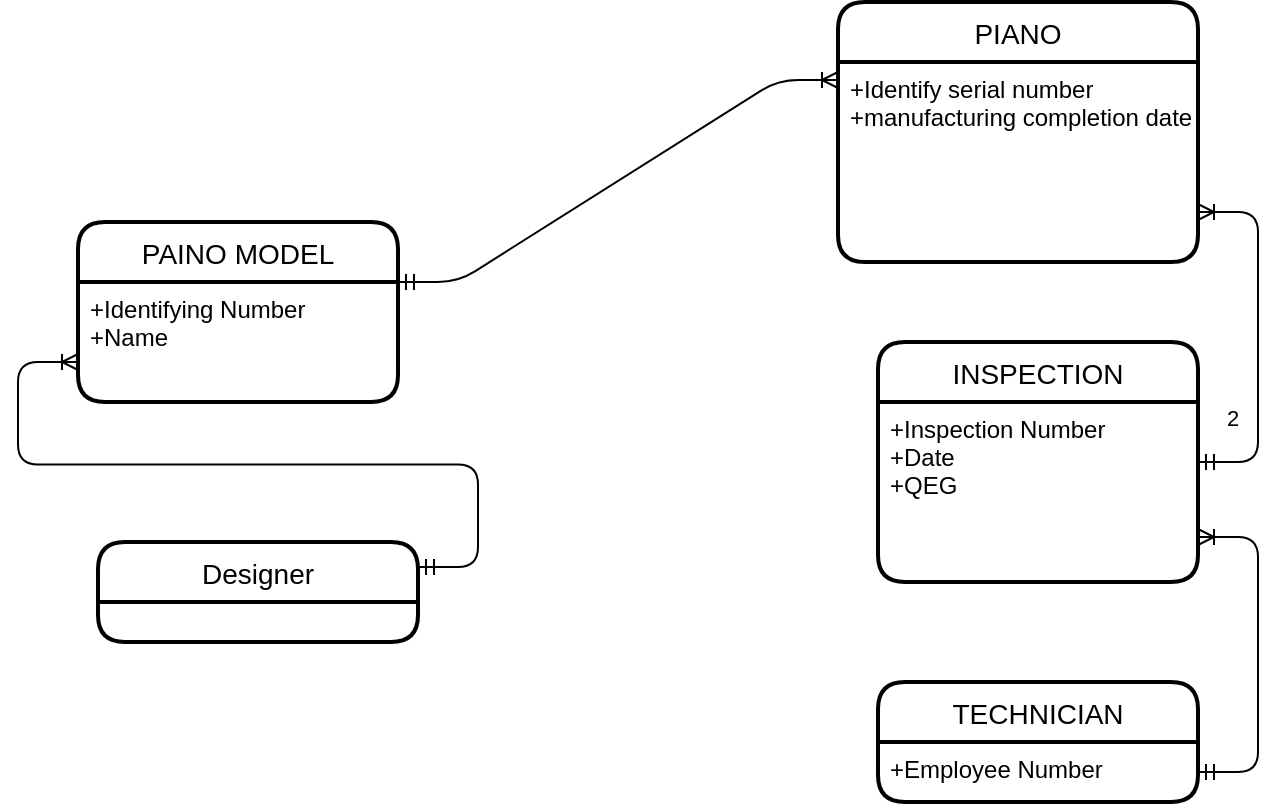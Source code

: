 <mxfile version="13.8.3" type="github"><diagram id="R2lEEEUBdFMjLlhIrx00" name="Page-1"><mxGraphModel dx="782" dy="1537" grid="1" gridSize="10" guides="1" tooltips="1" connect="1" arrows="1" fold="1" page="1" pageScale="1" pageWidth="850" pageHeight="1100" math="0" shadow="0" extFonts="Permanent Marker^https://fonts.googleapis.com/css?family=Permanent+Marker"><root><mxCell id="0"/><mxCell id="1" parent="0"/><mxCell id="ZmECoWnVNKmNNHDiBu1U-3" value="Designer" style="swimlane;childLayout=stackLayout;horizontal=1;startSize=30;horizontalStack=0;rounded=1;fontSize=14;fontStyle=0;strokeWidth=2;resizeParent=0;resizeLast=1;shadow=0;dashed=0;align=center;" parent="1" vertex="1"><mxGeometry x="240" y="-280" width="160" height="50" as="geometry"/></mxCell><mxCell id="ZmECoWnVNKmNNHDiBu1U-5" value="PAINO MODEL" style="swimlane;childLayout=stackLayout;horizontal=1;startSize=30;horizontalStack=0;rounded=1;fontSize=14;fontStyle=0;strokeWidth=2;resizeParent=0;resizeLast=1;shadow=0;dashed=0;align=center;" parent="1" vertex="1"><mxGeometry x="230" y="-440" width="160" height="90" as="geometry"/></mxCell><mxCell id="ZmECoWnVNKmNNHDiBu1U-6" value="+Identifying Number&#10;+Name&#10;" style="align=left;strokeColor=none;fillColor=none;spacingLeft=4;fontSize=12;verticalAlign=top;resizable=0;rotatable=0;part=1;" parent="ZmECoWnVNKmNNHDiBu1U-5" vertex="1"><mxGeometry y="30" width="160" height="60" as="geometry"/></mxCell><mxCell id="ZmECoWnVNKmNNHDiBu1U-7" value="TECHNICIAN" style="swimlane;childLayout=stackLayout;horizontal=1;startSize=30;horizontalStack=0;rounded=1;fontSize=14;fontStyle=0;strokeWidth=2;resizeParent=0;resizeLast=1;shadow=0;dashed=0;align=center;" parent="1" vertex="1"><mxGeometry x="630" y="-210" width="160" height="60" as="geometry"/></mxCell><mxCell id="ZmECoWnVNKmNNHDiBu1U-8" value="+Employee Number&#10;" style="align=left;strokeColor=none;fillColor=none;spacingLeft=4;fontSize=12;verticalAlign=top;resizable=0;rotatable=0;part=1;" parent="ZmECoWnVNKmNNHDiBu1U-7" vertex="1"><mxGeometry y="30" width="160" height="30" as="geometry"/></mxCell><mxCell id="ZmECoWnVNKmNNHDiBu1U-9" value="INSPECTION" style="swimlane;childLayout=stackLayout;horizontal=1;startSize=30;horizontalStack=0;rounded=1;fontSize=14;fontStyle=0;strokeWidth=2;resizeParent=0;resizeLast=1;shadow=0;dashed=0;align=center;" parent="1" vertex="1"><mxGeometry x="630" y="-380" width="160" height="120" as="geometry"/></mxCell><mxCell id="ZmECoWnVNKmNNHDiBu1U-10" value="+Inspection Number&#10;+Date&#10;+QEG" style="align=left;strokeColor=none;fillColor=none;spacingLeft=4;fontSize=12;verticalAlign=top;resizable=0;rotatable=0;part=1;" parent="ZmECoWnVNKmNNHDiBu1U-9" vertex="1"><mxGeometry y="30" width="160" height="90" as="geometry"/></mxCell><mxCell id="ZmECoWnVNKmNNHDiBu1U-11" value="PIANO" style="swimlane;childLayout=stackLayout;horizontal=1;startSize=30;horizontalStack=0;rounded=1;fontSize=14;fontStyle=0;strokeWidth=2;resizeParent=0;resizeLast=1;shadow=0;dashed=0;align=center;" parent="1" vertex="1"><mxGeometry x="610" y="-550" width="180" height="130" as="geometry"/></mxCell><mxCell id="ZmECoWnVNKmNNHDiBu1U-12" value="+Identify serial number &#10;+manufacturing completion date&#10;" style="align=left;strokeColor=none;fillColor=none;spacingLeft=4;fontSize=12;verticalAlign=top;resizable=0;rotatable=0;part=1;" parent="ZmECoWnVNKmNNHDiBu1U-11" vertex="1"><mxGeometry y="30" width="180" height="100" as="geometry"/></mxCell><mxCell id="ZmECoWnVNKmNNHDiBu1U-16" value="" style="edgeStyle=entityRelationEdgeStyle;fontSize=12;html=1;endArrow=ERoneToMany;startArrow=ERmandOne;exitX=1;exitY=0;exitDx=0;exitDy=0;" parent="1" source="ZmECoWnVNKmNNHDiBu1U-6" edge="1"><mxGeometry width="100" height="100" relative="1" as="geometry"><mxPoint x="450" y="-470" as="sourcePoint"/><mxPoint x="610" y="-511" as="targetPoint"/></mxGeometry></mxCell><mxCell id="ZmECoWnVNKmNNHDiBu1U-17" value="" style="edgeStyle=entityRelationEdgeStyle;fontSize=12;html=1;endArrow=ERoneToMany;startArrow=ERmandOne;exitX=1;exitY=0.25;exitDx=0;exitDy=0;" parent="1" source="ZmECoWnVNKmNNHDiBu1U-3" edge="1"><mxGeometry width="100" height="100" relative="1" as="geometry"><mxPoint x="80" y="-280" as="sourcePoint"/><mxPoint x="230" y="-370" as="targetPoint"/></mxGeometry></mxCell><mxCell id="ZmECoWnVNKmNNHDiBu1U-18" value="" style="edgeStyle=entityRelationEdgeStyle;fontSize=12;html=1;endArrow=ERoneToMany;startArrow=ERmandOne;exitX=1;exitY=0.5;exitDx=0;exitDy=0;entryX=1;entryY=0.75;entryDx=0;entryDy=0;" parent="1" source="ZmECoWnVNKmNNHDiBu1U-9" target="ZmECoWnVNKmNNHDiBu1U-12" edge="1"><mxGeometry width="100" height="100" relative="1" as="geometry"><mxPoint x="550" y="-290" as="sourcePoint"/><mxPoint x="810" y="-517" as="targetPoint"/></mxGeometry></mxCell><mxCell id="ZmECoWnVNKmNNHDiBu1U-21" value="2" style="edgeLabel;html=1;align=center;verticalAlign=middle;resizable=0;points=[];" parent="ZmECoWnVNKmNNHDiBu1U-18" vertex="1" connectable="0"><mxGeometry x="-0.451" y="13" relative="1" as="geometry"><mxPoint y="-1" as="offset"/></mxGeometry></mxCell><mxCell id="ZmECoWnVNKmNNHDiBu1U-22" value="" style="edgeStyle=entityRelationEdgeStyle;fontSize=12;html=1;endArrow=ERoneToMany;startArrow=ERmandOne;entryX=1;entryY=0.75;entryDx=0;entryDy=0;" parent="1" source="ZmECoWnVNKmNNHDiBu1U-8" target="ZmECoWnVNKmNNHDiBu1U-10" edge="1"><mxGeometry width="100" height="100" relative="1" as="geometry"><mxPoint x="360" y="-280" as="sourcePoint"/><mxPoint x="460" y="-380" as="targetPoint"/></mxGeometry></mxCell></root></mxGraphModel></diagram></mxfile>